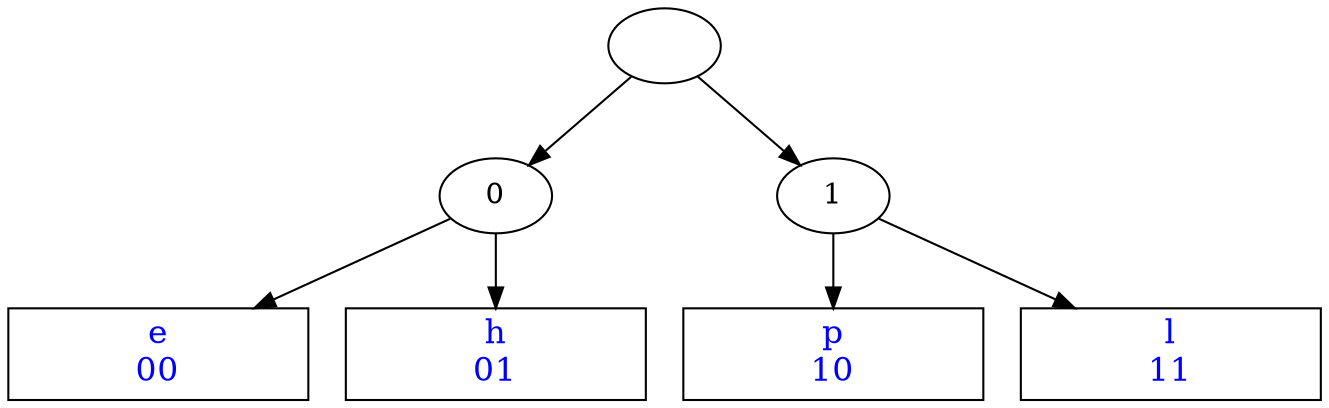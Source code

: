 digraph G {
N [label=""];
N0 [label="0"];
N00 [label="e
00", fontcolor=blue, fontsize=16, width=2, shape=box];
N0 -> N00;
N01 [label="h
01", fontcolor=blue, fontsize=16, width=2, shape=box];
N0 -> N01;
N -> N0;
N1 [label="1"];
N10 [label="p
10", fontcolor=blue, fontsize=16, width=2, shape=box];
N1 -> N10;
N11 [label="l
11", fontcolor=blue, fontsize=16, width=2, shape=box];
N1 -> N11;
N -> N1;
}